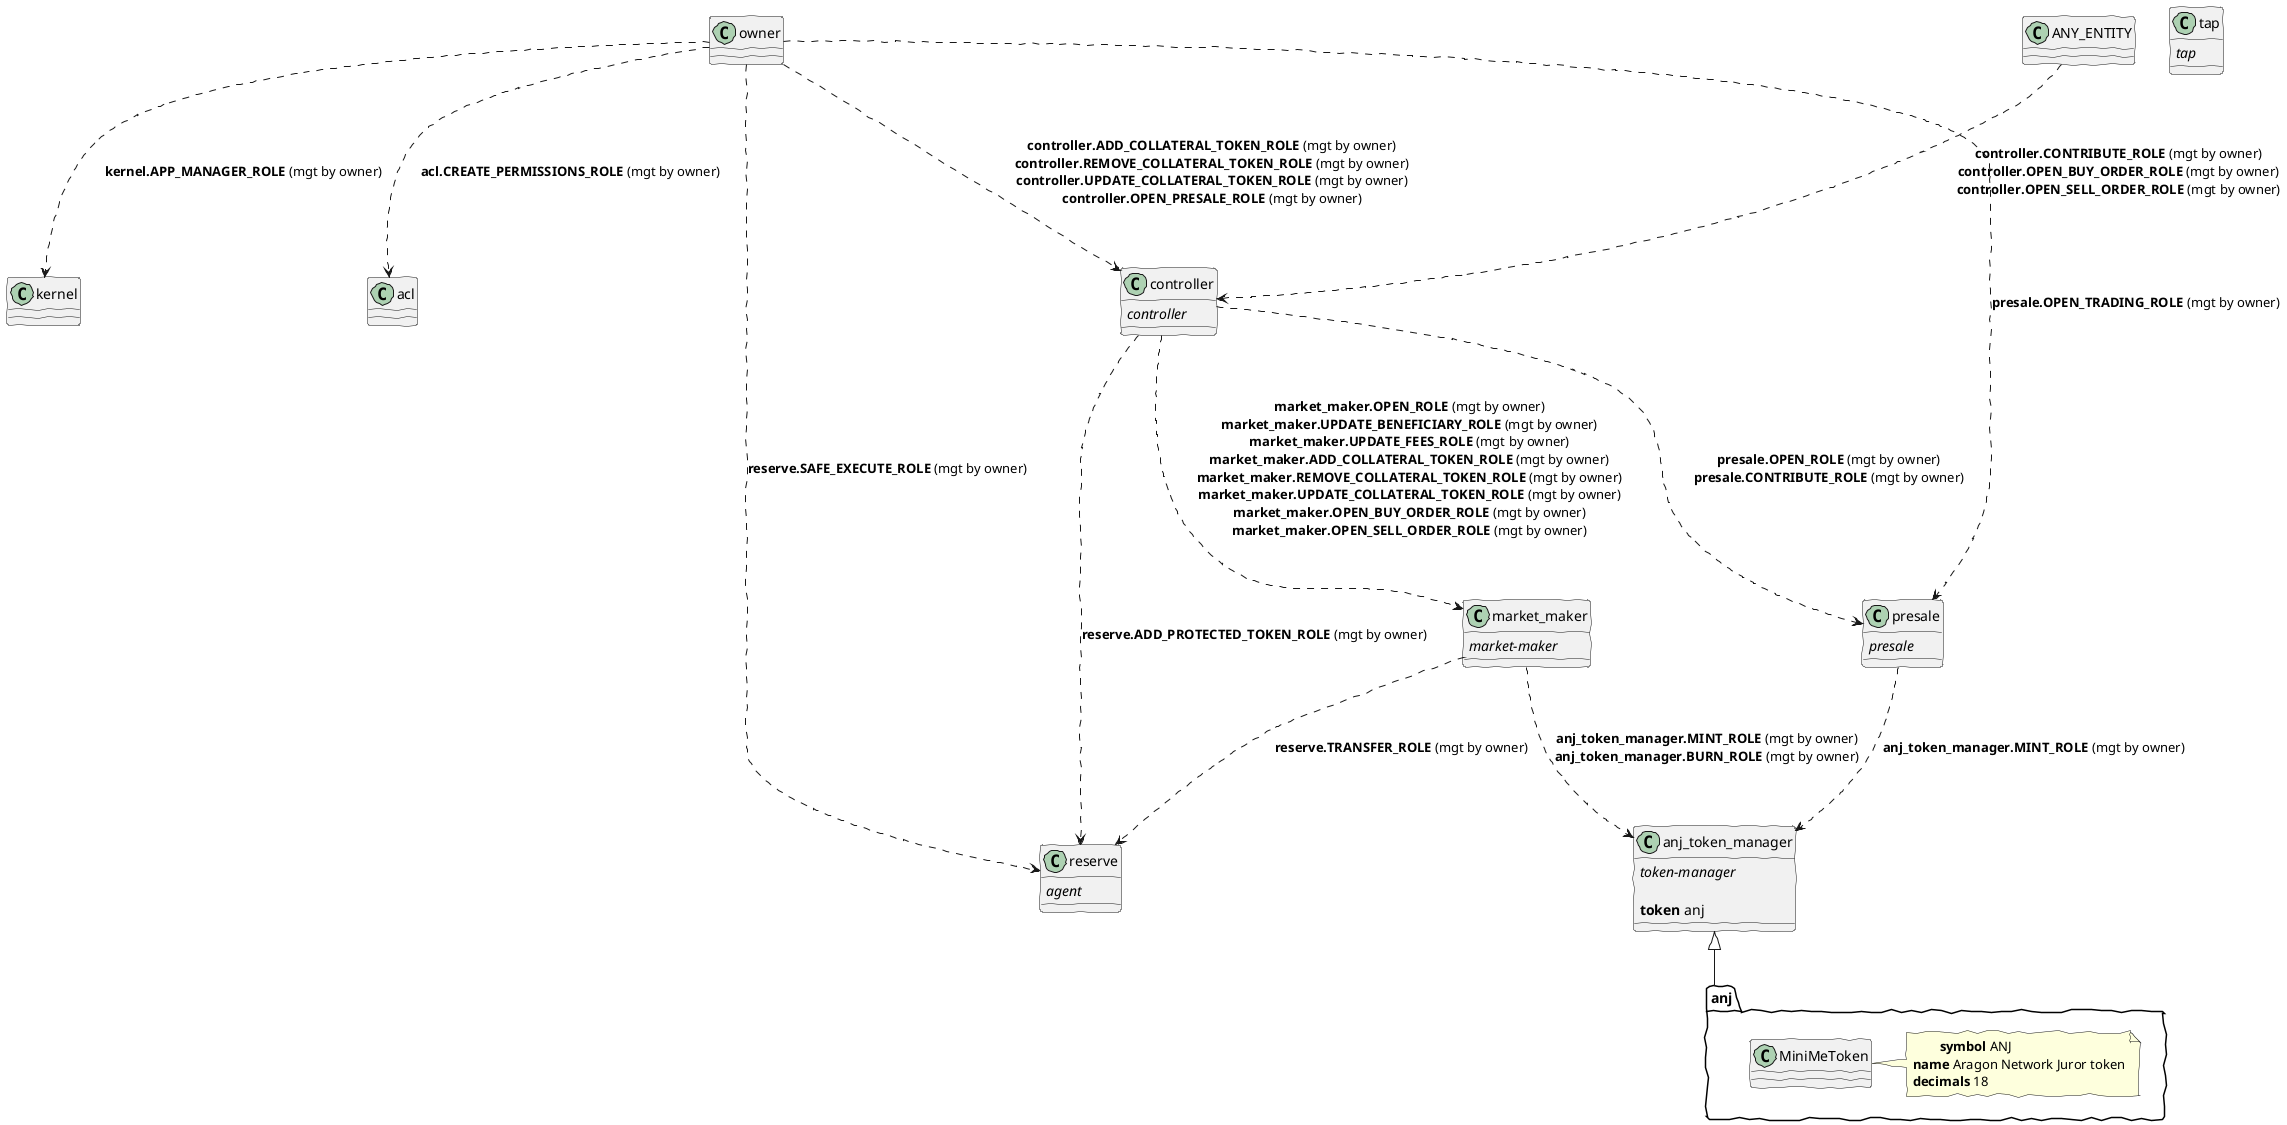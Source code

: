 @startuml eopbc
' -- options --
allowmixing
skinparam handwritten true
' -- tokens --

package anj {
    class MiniMeToken
    note right
    	**symbol** ANJ
	**name** Aragon Network Juror token
	**decimals** 18
    end note
}
' -- apps --

class controller {
    {abstract}controller

    
}


class reserve {
    {abstract}agent

    
}


class market_maker {
    {abstract}market-maker

    
}


class presale {
    {abstract}presale

    
}


class tap {
    {abstract}tap

    
}


class anj_token_manager {
    {abstract}token-manager

    	**token** anj
}

anj_token_manager <|-- anj
' -- permissions --
owner ...> kernel: **kernel.APP_MANAGER_ROLE** (mgt by owner)
owner ...> acl: **acl.CREATE_PERMISSIONS_ROLE** (mgt by owner)
market_maker ...> anj_token_manager: **anj_token_manager.MINT_ROLE** (mgt by owner)\n**anj_token_manager.BURN_ROLE** (mgt by owner)
presale ...> anj_token_manager: **anj_token_manager.MINT_ROLE** (mgt by owner)
owner ...> reserve: **reserve.SAFE_EXECUTE_ROLE** (mgt by owner)
controller ...> reserve: **reserve.ADD_PROTECTED_TOKEN_ROLE** (mgt by owner)
market_maker ...> reserve: **reserve.TRANSFER_ROLE** (mgt by owner)
controller ...> presale: **presale.OPEN_ROLE** (mgt by owner)\n**presale.CONTRIBUTE_ROLE** (mgt by owner)
controller ...> market_maker: **market_maker.OPEN_ROLE** (mgt by owner)\n**market_maker.UPDATE_BENEFICIARY_ROLE** (mgt by owner)\n**market_maker.UPDATE_FEES_ROLE** (mgt by owner)\n**market_maker.ADD_COLLATERAL_TOKEN_ROLE** (mgt by owner)\n**market_maker.REMOVE_COLLATERAL_TOKEN_ROLE** (mgt by owner)\n**market_maker.UPDATE_COLLATERAL_TOKEN_ROLE** (mgt by owner)\n**market_maker.OPEN_BUY_ORDER_ROLE** (mgt by owner)\n**market_maker.OPEN_SELL_ORDER_ROLE** (mgt by owner)
owner ...> controller: **controller.ADD_COLLATERAL_TOKEN_ROLE** (mgt by owner)\n**controller.REMOVE_COLLATERAL_TOKEN_ROLE** (mgt by owner)\n**controller.UPDATE_COLLATERAL_TOKEN_ROLE** (mgt by owner)\n**controller.OPEN_PRESALE_ROLE** (mgt by owner)
owner ...> presale: **presale.OPEN_TRADING_ROLE** (mgt by owner)
ANY_ENTITY ...> controller: **controller.CONTRIBUTE_ROLE** (mgt by owner)\n**controller.OPEN_BUY_ORDER_ROLE** (mgt by owner)\n**controller.OPEN_SELL_ORDER_ROLE** (mgt by owner)

@enduml
